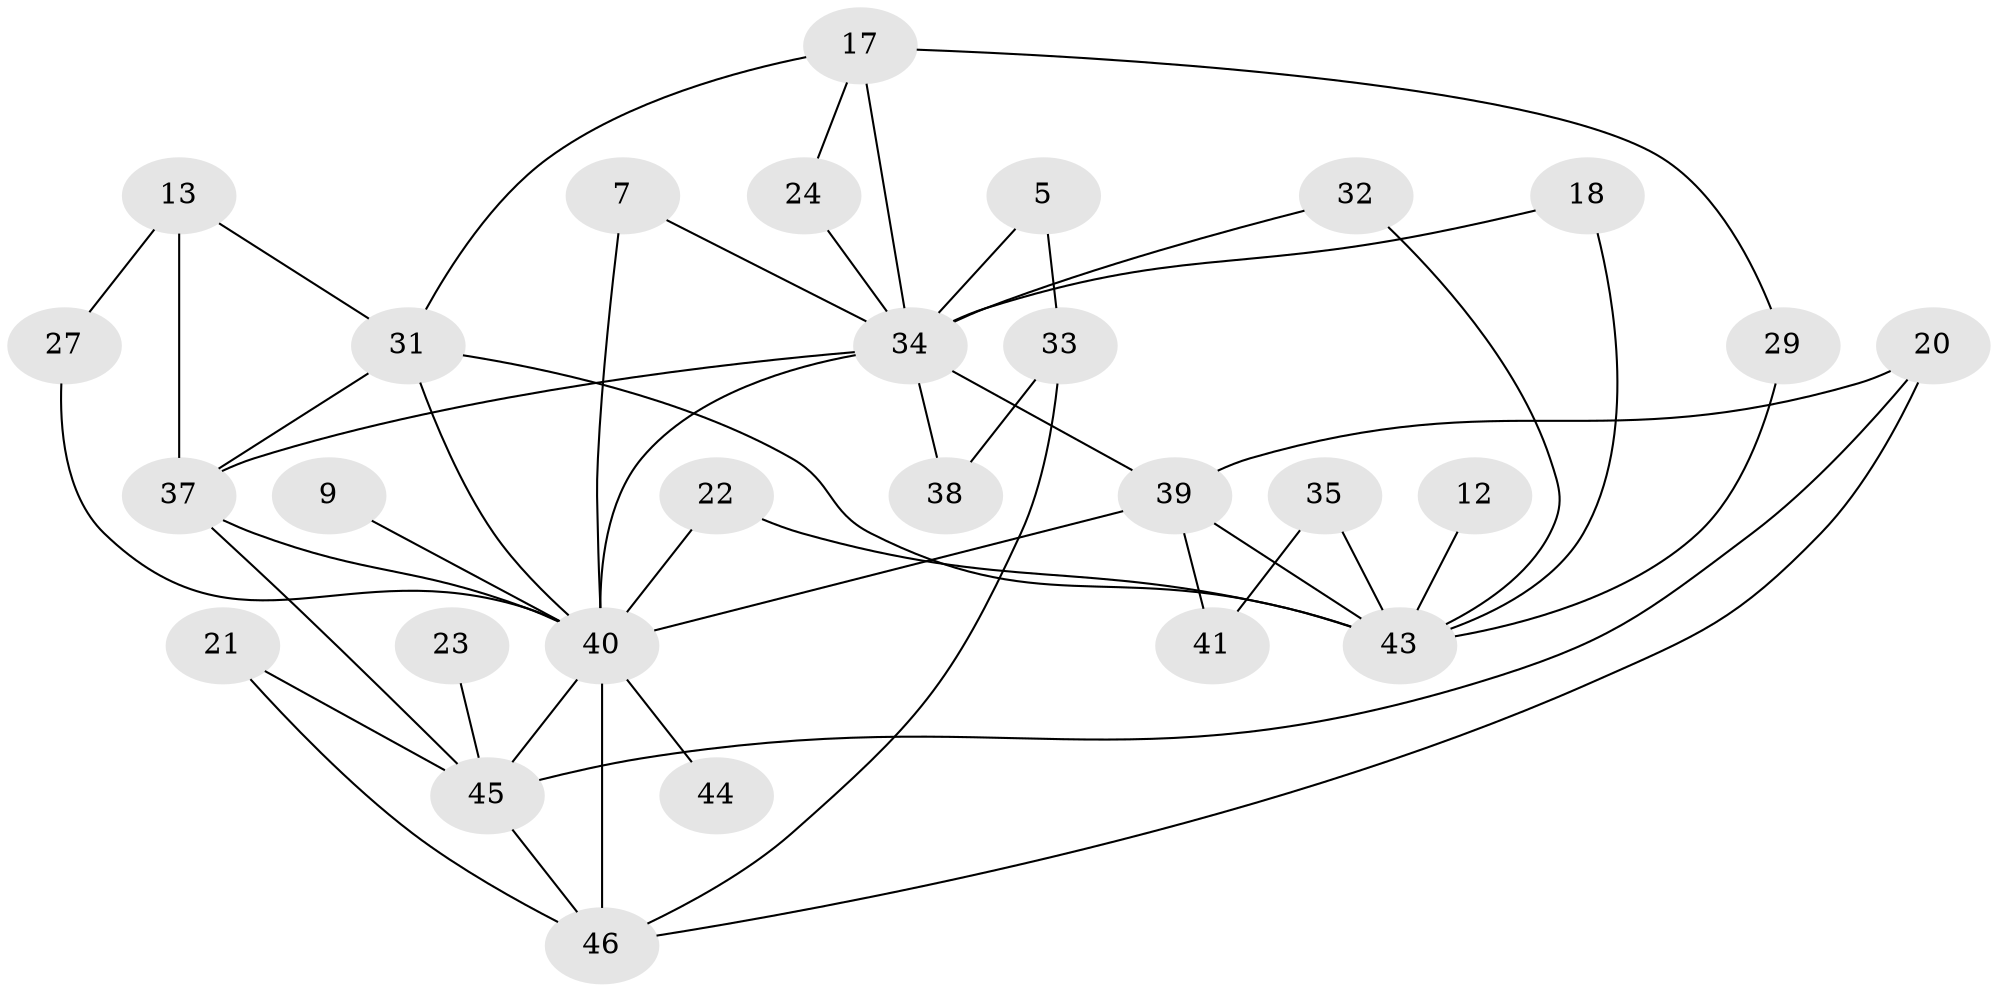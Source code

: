 // original degree distribution, {0: 0.17391304347826086, 3: 0.2391304347826087, 2: 0.22826086956521738, 1: 0.20652173913043478, 9: 0.010869565217391304, 5: 0.043478260869565216, 4: 0.08695652173913043, 6: 0.010869565217391304}
// Generated by graph-tools (version 1.1) at 2025/25/03/09/25 03:25:20]
// undirected, 28 vertices, 48 edges
graph export_dot {
graph [start="1"]
  node [color=gray90,style=filled];
  5;
  7;
  9;
  12;
  13;
  17;
  18;
  20;
  21;
  22;
  23;
  24;
  27;
  29;
  31;
  32;
  33;
  34;
  35;
  37;
  38;
  39;
  40;
  41;
  43;
  44;
  45;
  46;
  5 -- 33 [weight=1.0];
  5 -- 34 [weight=1.0];
  7 -- 34 [weight=1.0];
  7 -- 40 [weight=1.0];
  9 -- 40 [weight=1.0];
  12 -- 43 [weight=1.0];
  13 -- 27 [weight=1.0];
  13 -- 31 [weight=1.0];
  13 -- 37 [weight=1.0];
  17 -- 24 [weight=1.0];
  17 -- 29 [weight=1.0];
  17 -- 31 [weight=1.0];
  17 -- 34 [weight=1.0];
  18 -- 34 [weight=1.0];
  18 -- 43 [weight=1.0];
  20 -- 39 [weight=1.0];
  20 -- 45 [weight=1.0];
  20 -- 46 [weight=1.0];
  21 -- 45 [weight=1.0];
  21 -- 46 [weight=1.0];
  22 -- 40 [weight=1.0];
  22 -- 43 [weight=1.0];
  23 -- 45 [weight=1.0];
  24 -- 34 [weight=1.0];
  27 -- 40 [weight=1.0];
  29 -- 43 [weight=1.0];
  31 -- 37 [weight=1.0];
  31 -- 40 [weight=1.0];
  31 -- 43 [weight=1.0];
  32 -- 34 [weight=1.0];
  32 -- 43 [weight=1.0];
  33 -- 38 [weight=1.0];
  33 -- 46 [weight=2.0];
  34 -- 37 [weight=1.0];
  34 -- 38 [weight=1.0];
  34 -- 39 [weight=1.0];
  34 -- 40 [weight=1.0];
  35 -- 41 [weight=1.0];
  35 -- 43 [weight=1.0];
  37 -- 40 [weight=1.0];
  37 -- 45 [weight=1.0];
  39 -- 40 [weight=1.0];
  39 -- 41 [weight=1.0];
  39 -- 43 [weight=1.0];
  40 -- 44 [weight=1.0];
  40 -- 45 [weight=1.0];
  40 -- 46 [weight=1.0];
  45 -- 46 [weight=2.0];
}
